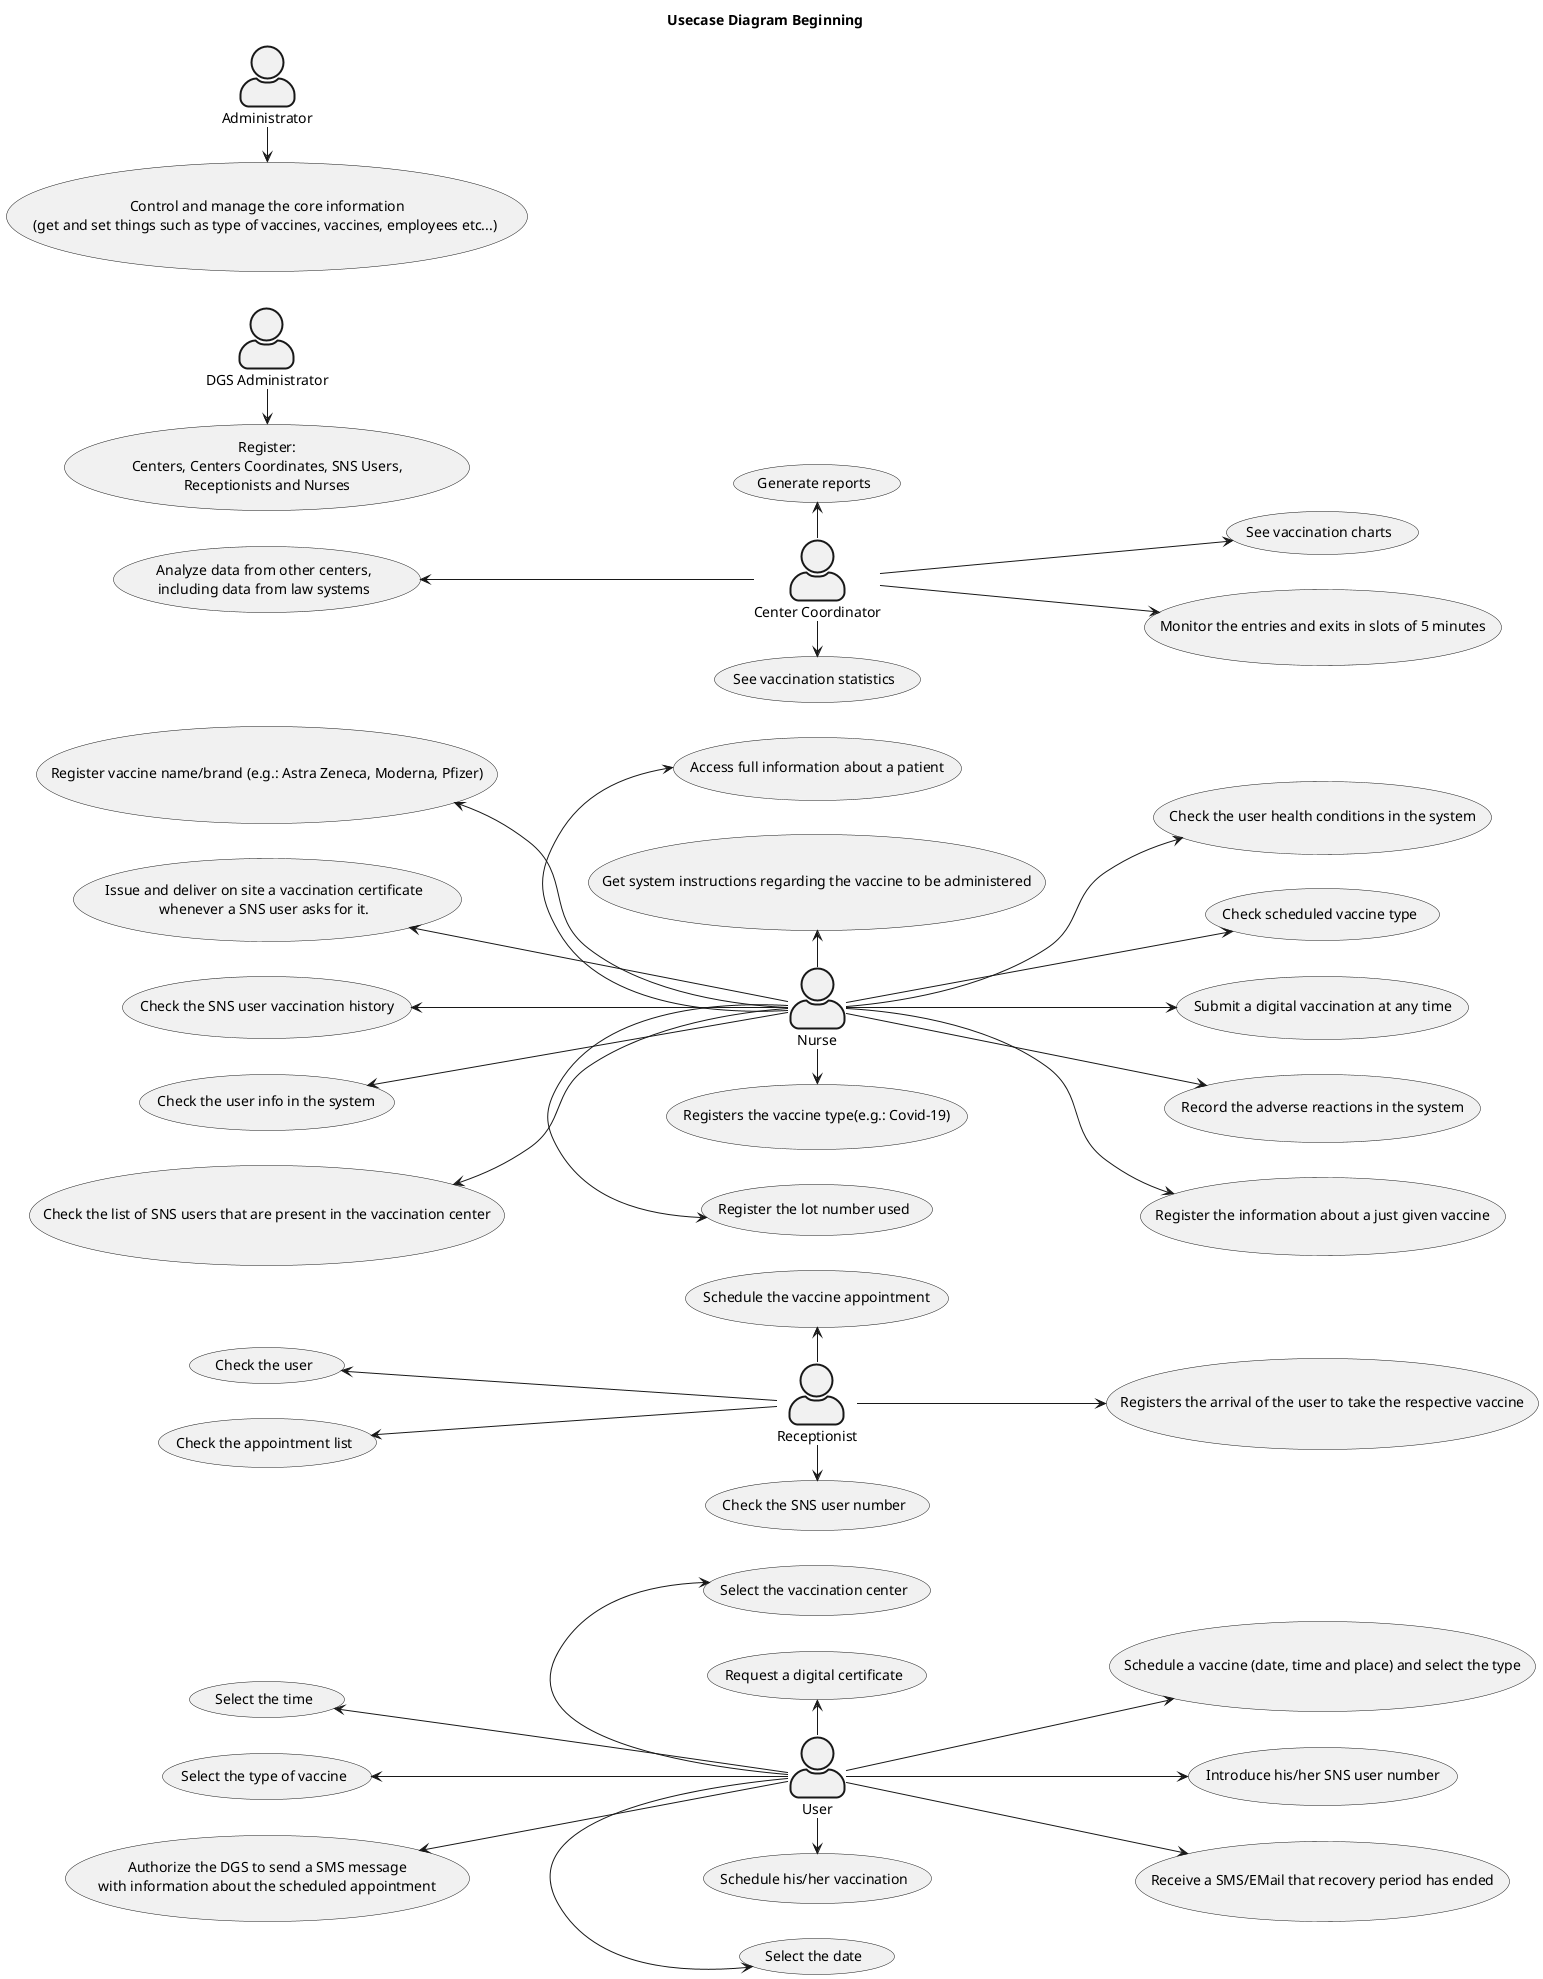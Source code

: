 @startuml
'https://plantuml.com/use-case-diagram
skinparam actorStyle awesome
skinparam titleBorderRoundCorner 15
skinparam titleBorderThickness 2

left to right direction
title Usecase Diagram Beginning

'DGS Administrator
'UC1
Usecase UC1 as "Register:
Centers, Centers Coordinates, SNS Users,
 Receptionists and Nurses"

'Administrator
'UC2
Usecase UC2 as "Control and manage the core information
 (get and set things such as type of vaccines, vaccines, employees etc...) "

'Centre Coordinator
'UC3
Usecase UC3 as "See vaccination statistics"
'UC4
Usecase UC4 as "See vaccination charts"
'UC5
Usecase UC5 as "Generate reports"
'UC6
Usecase UC6 as "Analyze data from other centers,
 including data from law systems"
'UC7
Usecase UC7 as "Monitor the entries and exits in slots of 5 minutes"

'Nurse
'UC8
Usecase UC8 as "Check the user health conditions in the system"
'UC9
Usecase UC9 as "Check scheduled vaccine type"
'UC10
Usecase UC10 as "Submit a digital vaccination at any time"
'UC11
Usecase UC11 as "Check the list of SNS users that are present in the vaccination center"
'UC12
Usecase UC12 as "Check the user info in the system"
'UC13
Usecase UC13 as "Check the SNS user vaccination history"
'UC14
Usecase UC14 as "Get system instructions regarding the vaccine to be administered"
'UC15
Usecase UC15 as "Access full information about a patient"
'UC16
Usecase UC16 as "Record the adverse reactions in the system"
'UC17
Usecase UC17 as "Issue and deliver on site a vaccination certificate
 whenever a SNS user asks for it."
'UC18
Usecase UC18 as "Register the information about a just given vaccine"
'UC19
Usecase UC19 as "Register the lot number used"
'UC20
Usecase UC20 as "Registers the vaccine type(e.g.: Covid-19)"
'UC21
Usecase UC21 as "Register vaccine name/brand (e.g.: Astra Zeneca, Moderna, Pfizer)"

'Receptionist
'UC22
Usecase UC22 as "Check the appointment list"
'UC23
Usecase UC23 as "Check the user"
'UC24
Usecase UC24 as "Schedule the vaccine appointment"
'UC25
Usecase UC25 as "Check the SNS user number"
'UC26
Usecase UC26 as "Registers the arrival of the user to take the respective vaccine"
'UC27

'User
'UC27
Usecase UC27 as "Schedule a vaccine (date, time and place) and select the type"
'UC28
Usecase UC28 as "Request a digital certificate"
'UC29
Usecase UC29 as "Authorize the DGS to send a SMS message
 with information about the scheduled appointment"
'UC30
Usecase UC30 as "Select the date"
'UC31
Usecase UC31 as "Introduce his/her SNS user number"
'UC32
Usecase UC32 as "Receive a SMS/EMail that recovery period has ended"
'UC33
Usecase UC33 as "Select the type of vaccine"
'UC34
Usecase UC34 as "Select the time"
'UC35
Usecase UC35 as "Schedule his/her vaccination"
'UC36
Usecase UC36 as "Select the vaccination center"

'Administrators
:DGS Administrator:-r-> UC1
:Administrator: -r-> UC2


'Center Coordinator
:Center Coordinator: as CC
 CC -> UC3
 CC --> UC4
 CC -l-> UC5
 CC -u-> UC6
 CC -d-> UC7

 'Nurse
 :Nurse: as N
N -d-> UC8
N -d-> UC9
N -d-> UC10
N -u-> UC11
N -u-> UC12
N -u-> UC13
N -l-> UC14
N -l-> UC15
N -d-> UC16
N -u-> UC17
N -d-> UC18
N -r-> UC19
N -r-> UC20
N -u-> UC21

'Receptionist
:Receptionist: as R
R -u-> UC22
R -u-> UC23
R -l-> UC24
R -r-> UC25
R -d-> UC26

'User
:User: as U
U -d-> UC27
U -l-> UC28
U -u-> UC29
U -r-> UC30
U -d-> UC31
U -d-> UC32
U -u-> UC33
U -u-> UC34
U -r-> UC35
U -l-> UC36

@enduml